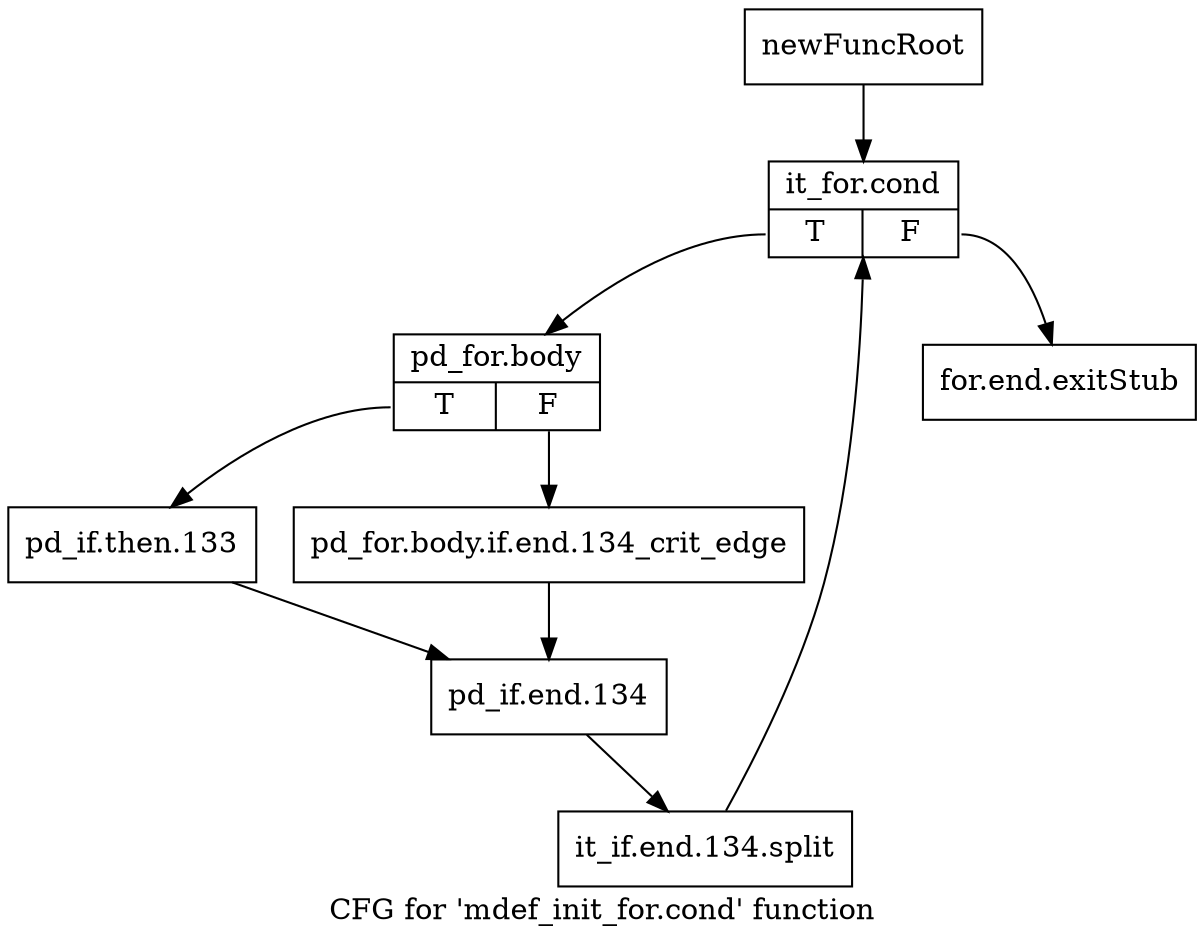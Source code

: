 digraph "CFG for 'mdef_init_for.cond' function" {
	label="CFG for 'mdef_init_for.cond' function";

	Node0x12d52f0 [shape=record,label="{newFuncRoot}"];
	Node0x12d52f0 -> Node0x12d5390;
	Node0x12d5340 [shape=record,label="{for.end.exitStub}"];
	Node0x12d5390 [shape=record,label="{it_for.cond|{<s0>T|<s1>F}}"];
	Node0x12d5390:s0 -> Node0x12d53e0;
	Node0x12d5390:s1 -> Node0x12d5340;
	Node0x12d53e0 [shape=record,label="{pd_for.body|{<s0>T|<s1>F}}"];
	Node0x12d53e0:s0 -> Node0x12d5480;
	Node0x12d53e0:s1 -> Node0x12d5430;
	Node0x12d5430 [shape=record,label="{pd_for.body.if.end.134_crit_edge}"];
	Node0x12d5430 -> Node0x12d54d0;
	Node0x12d5480 [shape=record,label="{pd_if.then.133}"];
	Node0x12d5480 -> Node0x12d54d0;
	Node0x12d54d0 [shape=record,label="{pd_if.end.134}"];
	Node0x12d54d0 -> Node0x156d230;
	Node0x156d230 [shape=record,label="{it_if.end.134.split}"];
	Node0x156d230 -> Node0x12d5390;
}
